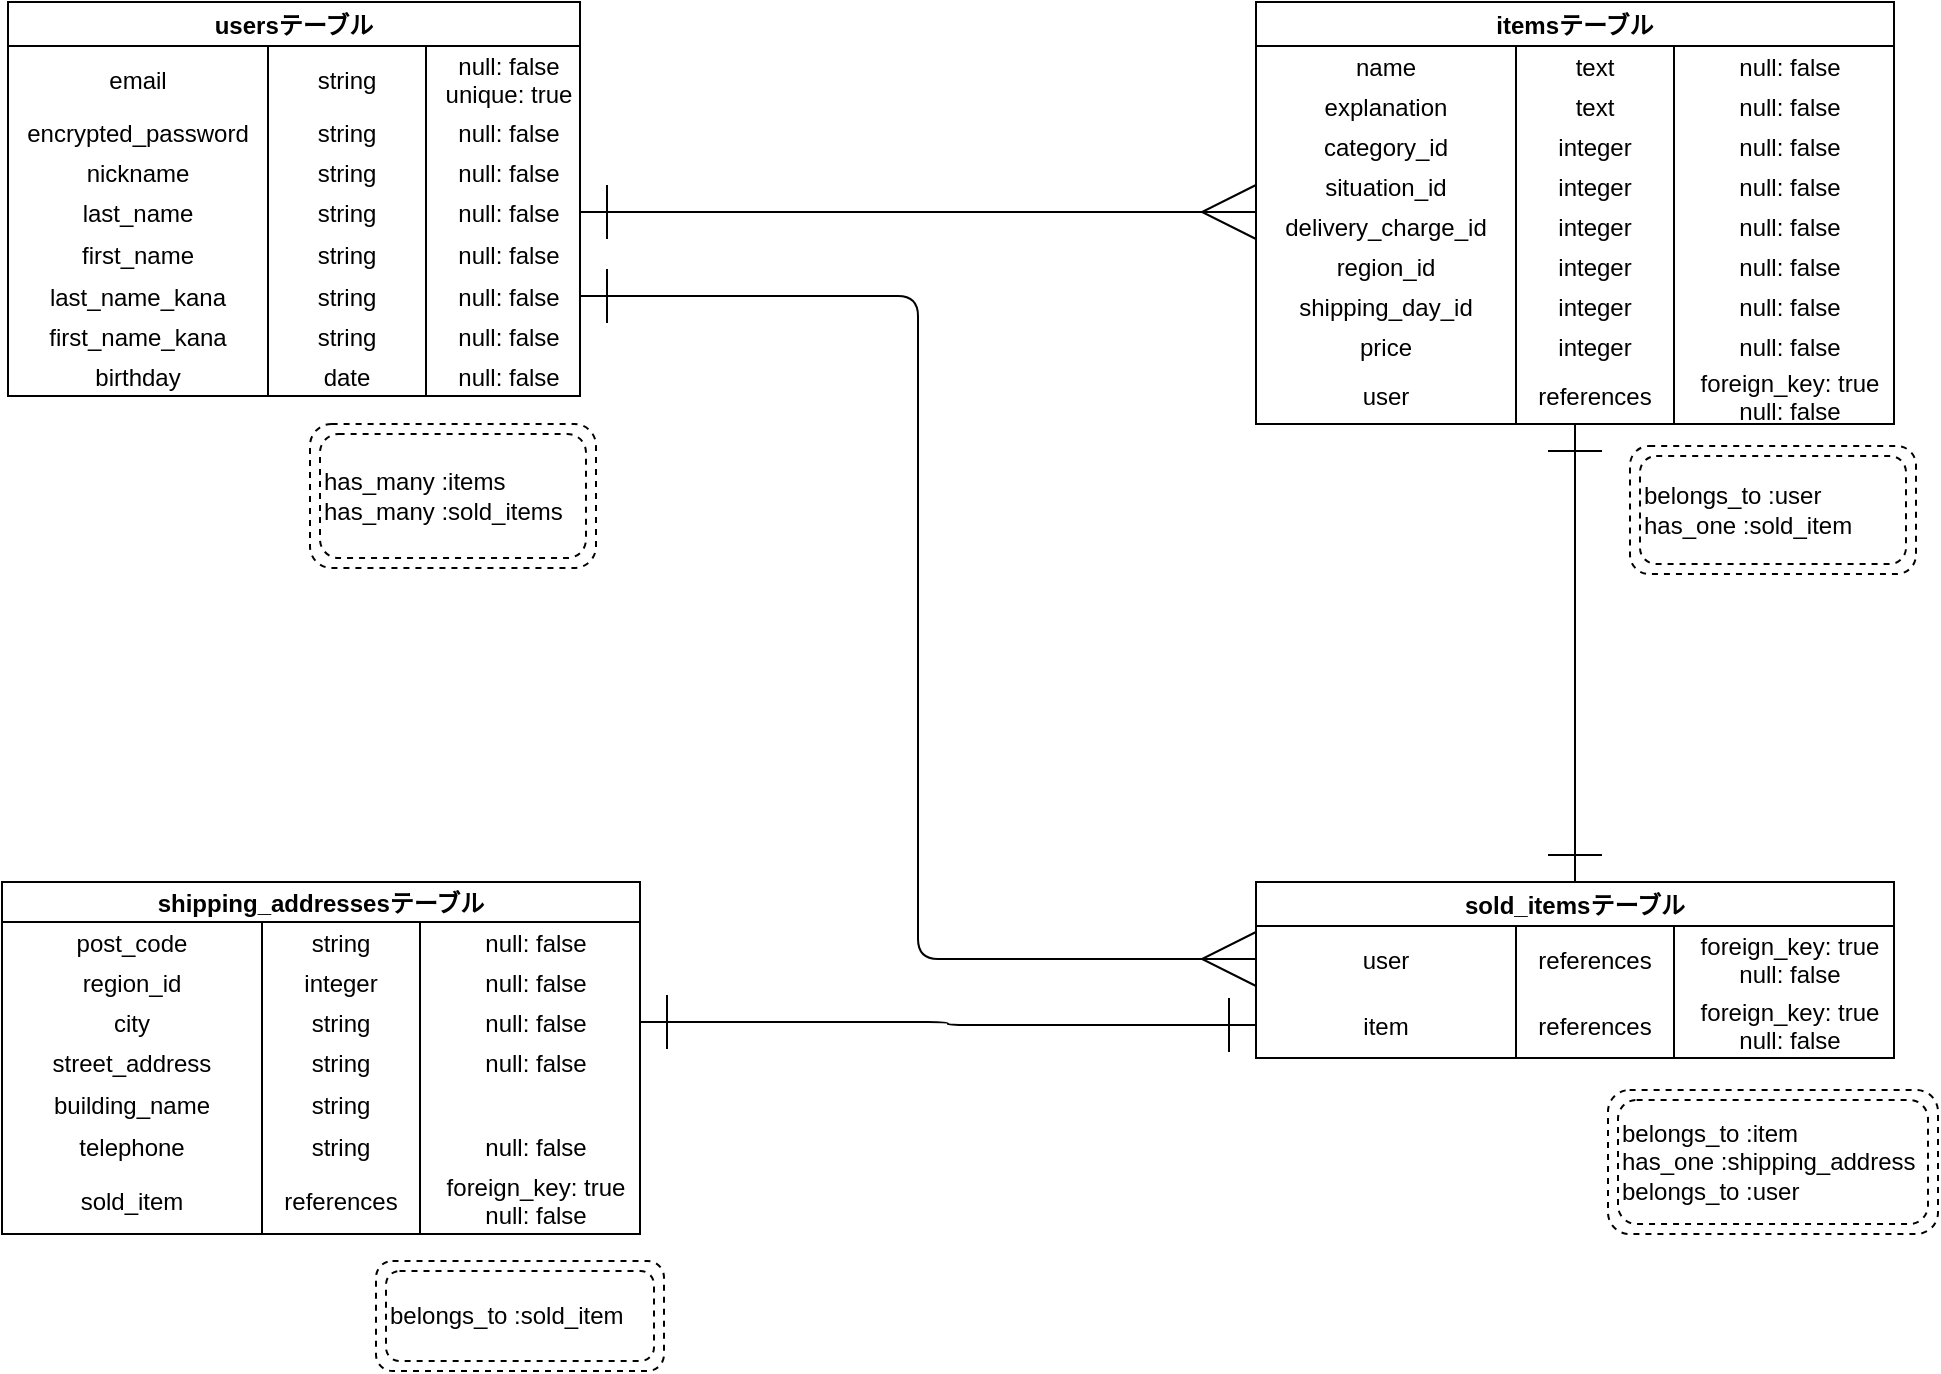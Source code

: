 <mxfile>
    <diagram id="i0aN8ngRRHYSeBtdHpMi" name="ページ1">
        <mxGraphModel dx="1487" dy="973" grid="1" gridSize="11" guides="0" tooltips="1" connect="1" arrows="1" fold="1" page="1" pageScale="1" pageWidth="827" pageHeight="1169" math="0" shadow="0">
            <root>
                <mxCell id="0"/>
                <mxCell id="1" parent="0"/>
                <mxCell id="2" value="usersテーブル" style="shape=table;startSize=22;container=1;collapsible=1;childLayout=tableLayout;fixedRows=1;rowLines=0;fontStyle=1;align=center;resizeLast=1;" parent="1" vertex="1">
                    <mxGeometry x="3" width="286" height="197" as="geometry"/>
                </mxCell>
                <mxCell id="52" style="shape=tableRow;horizontal=0;startSize=0;swimlaneHead=0;swimlaneBody=0;fillColor=none;collapsible=0;dropTarget=0;points=[[0,0.5],[1,0.5]];portConstraint=eastwest;top=0;left=0;right=0;bottom=0;" parent="2" vertex="1">
                    <mxGeometry y="22" width="286" height="33" as="geometry"/>
                </mxCell>
                <mxCell id="53" value="email" style="shape=partialRectangle;connectable=0;fillColor=none;top=0;left=0;bottom=0;right=0;editable=1;overflow=hidden;" parent="52" vertex="1">
                    <mxGeometry width="130" height="33" as="geometry">
                        <mxRectangle width="130" height="33" as="alternateBounds"/>
                    </mxGeometry>
                </mxCell>
                <mxCell id="54" value="string" style="shape=partialRectangle;connectable=0;fillColor=none;top=0;left=0;bottom=0;right=0;editable=1;overflow=hidden;" parent="52" vertex="1">
                    <mxGeometry x="130" width="79" height="33" as="geometry">
                        <mxRectangle width="79" height="33" as="alternateBounds"/>
                    </mxGeometry>
                </mxCell>
                <mxCell id="55" value="null: false&#10;unique: true" style="shape=partialRectangle;connectable=0;fillColor=none;top=0;left=0;bottom=0;right=0;align=center;spacingLeft=6;overflow=hidden;" parent="52" vertex="1">
                    <mxGeometry x="209" width="77" height="33" as="geometry">
                        <mxRectangle width="77" height="33" as="alternateBounds"/>
                    </mxGeometry>
                </mxCell>
                <mxCell id="47" style="shape=tableRow;horizontal=0;startSize=0;swimlaneHead=0;swimlaneBody=0;fillColor=none;collapsible=0;dropTarget=0;points=[[0,0.5],[1,0.5]];portConstraint=eastwest;top=0;left=0;right=0;bottom=0;" parent="2" vertex="1">
                    <mxGeometry y="55" width="286" height="20" as="geometry"/>
                </mxCell>
                <mxCell id="48" value="encrypted_password" style="shape=partialRectangle;connectable=0;fillColor=none;top=0;left=0;bottom=0;right=0;editable=1;overflow=hidden;" parent="47" vertex="1">
                    <mxGeometry width="130" height="20" as="geometry">
                        <mxRectangle width="130" height="20" as="alternateBounds"/>
                    </mxGeometry>
                </mxCell>
                <mxCell id="49" value="string" style="shape=partialRectangle;connectable=0;fillColor=none;top=0;left=0;bottom=0;right=0;editable=1;overflow=hidden;" parent="47" vertex="1">
                    <mxGeometry x="130" width="79" height="20" as="geometry">
                        <mxRectangle width="79" height="20" as="alternateBounds"/>
                    </mxGeometry>
                </mxCell>
                <mxCell id="50" value="null: false" style="shape=partialRectangle;connectable=0;fillColor=none;top=0;left=0;bottom=0;right=0;align=center;spacingLeft=6;overflow=hidden;" parent="47" vertex="1">
                    <mxGeometry x="209" width="77" height="20" as="geometry">
                        <mxRectangle width="77" height="20" as="alternateBounds"/>
                    </mxGeometry>
                </mxCell>
                <mxCell id="42" style="shape=tableRow;horizontal=0;startSize=0;swimlaneHead=0;swimlaneBody=0;fillColor=none;collapsible=0;dropTarget=0;points=[[0,0.5],[1,0.5]];portConstraint=eastwest;top=0;left=0;right=0;bottom=0;" parent="2" vertex="1">
                    <mxGeometry y="75" width="286" height="20" as="geometry"/>
                </mxCell>
                <mxCell id="43" value="nickname" style="shape=partialRectangle;connectable=0;fillColor=none;top=0;left=0;bottom=0;right=0;editable=1;overflow=hidden;" parent="42" vertex="1">
                    <mxGeometry width="130" height="20" as="geometry">
                        <mxRectangle width="130" height="20" as="alternateBounds"/>
                    </mxGeometry>
                </mxCell>
                <mxCell id="44" value="string" style="shape=partialRectangle;connectable=0;fillColor=none;top=0;left=0;bottom=0;right=0;editable=1;overflow=hidden;" parent="42" vertex="1">
                    <mxGeometry x="130" width="79" height="20" as="geometry">
                        <mxRectangle width="79" height="20" as="alternateBounds"/>
                    </mxGeometry>
                </mxCell>
                <mxCell id="45" value="null: false" style="shape=partialRectangle;connectable=0;fillColor=none;top=0;left=0;bottom=0;right=0;align=center;spacingLeft=6;overflow=hidden;" parent="42" vertex="1">
                    <mxGeometry x="209" width="77" height="20" as="geometry">
                        <mxRectangle width="77" height="20" as="alternateBounds"/>
                    </mxGeometry>
                </mxCell>
                <mxCell id="37" style="shape=tableRow;horizontal=0;startSize=0;swimlaneHead=0;swimlaneBody=0;fillColor=none;collapsible=0;dropTarget=0;points=[[0,0.5],[1,0.5]];portConstraint=eastwest;top=0;left=0;right=0;bottom=0;" parent="2" vertex="1">
                    <mxGeometry y="95" width="286" height="20" as="geometry"/>
                </mxCell>
                <mxCell id="38" value="last_name" style="shape=partialRectangle;connectable=0;fillColor=none;top=0;left=0;bottom=0;right=0;editable=1;overflow=hidden;" parent="37" vertex="1">
                    <mxGeometry width="130" height="20" as="geometry">
                        <mxRectangle width="130" height="20" as="alternateBounds"/>
                    </mxGeometry>
                </mxCell>
                <mxCell id="39" value="string" style="shape=partialRectangle;connectable=0;fillColor=none;top=0;left=0;bottom=0;right=0;editable=1;overflow=hidden;" parent="37" vertex="1">
                    <mxGeometry x="130" width="79" height="20" as="geometry">
                        <mxRectangle width="79" height="20" as="alternateBounds"/>
                    </mxGeometry>
                </mxCell>
                <mxCell id="40" value="null: false" style="shape=partialRectangle;connectable=0;fillColor=none;top=0;left=0;bottom=0;right=0;align=center;spacingLeft=6;overflow=hidden;" parent="37" vertex="1">
                    <mxGeometry x="209" width="77" height="20" as="geometry">
                        <mxRectangle width="77" height="20" as="alternateBounds"/>
                    </mxGeometry>
                </mxCell>
                <mxCell id="32" style="shape=tableRow;horizontal=0;startSize=0;swimlaneHead=0;swimlaneBody=0;fillColor=none;collapsible=0;dropTarget=0;points=[[0,0.5],[1,0.5]];portConstraint=eastwest;top=0;left=0;right=0;bottom=0;" parent="2" vertex="1">
                    <mxGeometry y="115" width="286" height="22" as="geometry"/>
                </mxCell>
                <mxCell id="33" value="first_name" style="shape=partialRectangle;connectable=0;fillColor=none;top=0;left=0;bottom=0;right=0;editable=1;overflow=hidden;" parent="32" vertex="1">
                    <mxGeometry width="130" height="22" as="geometry">
                        <mxRectangle width="130" height="22" as="alternateBounds"/>
                    </mxGeometry>
                </mxCell>
                <mxCell id="34" value="string" style="shape=partialRectangle;connectable=0;fillColor=none;top=0;left=0;bottom=0;right=0;editable=1;overflow=hidden;" parent="32" vertex="1">
                    <mxGeometry x="130" width="79" height="22" as="geometry">
                        <mxRectangle width="79" height="22" as="alternateBounds"/>
                    </mxGeometry>
                </mxCell>
                <mxCell id="35" value="null: false" style="shape=partialRectangle;connectable=0;fillColor=none;top=0;left=0;bottom=0;right=0;align=center;spacingLeft=6;overflow=hidden;" parent="32" vertex="1">
                    <mxGeometry x="209" width="77" height="22" as="geometry">
                        <mxRectangle width="77" height="22" as="alternateBounds"/>
                    </mxGeometry>
                </mxCell>
                <mxCell id="27" style="shape=tableRow;horizontal=0;startSize=0;swimlaneHead=0;swimlaneBody=0;fillColor=none;collapsible=0;dropTarget=0;points=[[0,0.5],[1,0.5]];portConstraint=eastwest;top=0;left=0;right=0;bottom=0;" parent="2" vertex="1">
                    <mxGeometry y="137" width="286" height="20" as="geometry"/>
                </mxCell>
                <mxCell id="28" value="last_name_kana" style="shape=partialRectangle;connectable=0;fillColor=none;top=0;left=0;bottom=0;right=0;editable=1;overflow=hidden;" parent="27" vertex="1">
                    <mxGeometry width="130" height="20" as="geometry">
                        <mxRectangle width="130" height="20" as="alternateBounds"/>
                    </mxGeometry>
                </mxCell>
                <mxCell id="29" value="string" style="shape=partialRectangle;connectable=0;fillColor=none;top=0;left=0;bottom=0;right=0;editable=1;overflow=hidden;" parent="27" vertex="1">
                    <mxGeometry x="130" width="79" height="20" as="geometry">
                        <mxRectangle width="79" height="20" as="alternateBounds"/>
                    </mxGeometry>
                </mxCell>
                <mxCell id="30" value="null: false" style="shape=partialRectangle;connectable=0;fillColor=none;top=0;left=0;bottom=0;right=0;align=center;spacingLeft=6;overflow=hidden;" parent="27" vertex="1">
                    <mxGeometry x="209" width="77" height="20" as="geometry">
                        <mxRectangle width="77" height="20" as="alternateBounds"/>
                    </mxGeometry>
                </mxCell>
                <mxCell id="6" value="" style="shape=tableRow;horizontal=0;startSize=0;swimlaneHead=0;swimlaneBody=0;fillColor=none;collapsible=0;dropTarget=0;points=[[0,0.5],[1,0.5]];portConstraint=eastwest;top=0;left=0;right=0;bottom=0;" parent="2" vertex="1">
                    <mxGeometry y="157" width="286" height="20" as="geometry"/>
                </mxCell>
                <mxCell id="21" value="first_name_kana" style="shape=partialRectangle;connectable=0;fillColor=none;top=0;left=0;bottom=0;right=0;editable=1;overflow=hidden;" parent="6" vertex="1">
                    <mxGeometry width="130" height="20" as="geometry">
                        <mxRectangle width="130" height="20" as="alternateBounds"/>
                    </mxGeometry>
                </mxCell>
                <mxCell id="7" value="string" style="shape=partialRectangle;connectable=0;fillColor=none;top=0;left=0;bottom=0;right=0;editable=1;overflow=hidden;" parent="6" vertex="1">
                    <mxGeometry x="130" width="79" height="20" as="geometry">
                        <mxRectangle width="79" height="20" as="alternateBounds"/>
                    </mxGeometry>
                </mxCell>
                <mxCell id="8" value="null: false" style="shape=partialRectangle;connectable=0;fillColor=none;top=0;left=0;bottom=0;right=0;align=center;spacingLeft=6;overflow=hidden;" parent="6" vertex="1">
                    <mxGeometry x="209" width="77" height="20" as="geometry">
                        <mxRectangle width="77" height="20" as="alternateBounds"/>
                    </mxGeometry>
                </mxCell>
                <mxCell id="12" value="" style="shape=tableRow;horizontal=0;startSize=0;swimlaneHead=0;swimlaneBody=0;fillColor=none;collapsible=0;dropTarget=0;points=[[0,0.5],[1,0.5]];portConstraint=eastwest;top=0;left=0;right=0;bottom=0;" parent="2" vertex="1">
                    <mxGeometry y="177" width="286" height="20" as="geometry"/>
                </mxCell>
                <mxCell id="23" value="birthday" style="shape=partialRectangle;connectable=0;fillColor=none;top=0;left=0;bottom=0;right=0;editable=1;overflow=hidden;" parent="12" vertex="1">
                    <mxGeometry width="130" height="20" as="geometry">
                        <mxRectangle width="130" height="20" as="alternateBounds"/>
                    </mxGeometry>
                </mxCell>
                <mxCell id="13" value="date" style="shape=partialRectangle;connectable=0;fillColor=none;top=0;left=0;bottom=0;right=0;editable=1;overflow=hidden;" parent="12" vertex="1">
                    <mxGeometry x="130" width="79" height="20" as="geometry">
                        <mxRectangle width="79" height="20" as="alternateBounds"/>
                    </mxGeometry>
                </mxCell>
                <mxCell id="14" value="null: false" style="shape=partialRectangle;connectable=0;fillColor=none;top=0;left=0;bottom=0;right=0;align=center;spacingLeft=6;overflow=hidden;" parent="12" vertex="1">
                    <mxGeometry x="209" width="77" height="20" as="geometry">
                        <mxRectangle width="77" height="20" as="alternateBounds"/>
                    </mxGeometry>
                </mxCell>
                <mxCell id="170" value="itemsテーブル" style="shape=table;startSize=22;container=1;collapsible=1;childLayout=tableLayout;fixedRows=1;rowLines=0;fontStyle=1;align=center;resizeLast=1;" parent="1" vertex="1">
                    <mxGeometry x="627" width="319" height="211" as="geometry"/>
                </mxCell>
                <mxCell id="171" style="shape=tableRow;horizontal=0;startSize=0;swimlaneHead=0;swimlaneBody=0;fillColor=none;collapsible=0;dropTarget=0;points=[[0,0.5],[1,0.5]];portConstraint=eastwest;top=0;left=0;right=0;bottom=0;" parent="170" vertex="1">
                    <mxGeometry y="22" width="319" height="20" as="geometry"/>
                </mxCell>
                <mxCell id="172" value="name" style="shape=partialRectangle;connectable=0;fillColor=none;top=0;left=0;bottom=0;right=0;editable=1;overflow=hidden;" parent="171" vertex="1">
                    <mxGeometry width="130" height="20" as="geometry">
                        <mxRectangle width="130" height="20" as="alternateBounds"/>
                    </mxGeometry>
                </mxCell>
                <mxCell id="173" value="text" style="shape=partialRectangle;connectable=0;fillColor=none;top=0;left=0;bottom=0;right=0;editable=1;overflow=hidden;" parent="171" vertex="1">
                    <mxGeometry x="130" width="79" height="20" as="geometry">
                        <mxRectangle width="79" height="20" as="alternateBounds"/>
                    </mxGeometry>
                </mxCell>
                <mxCell id="174" value="null: false" style="shape=partialRectangle;connectable=0;fillColor=none;top=0;left=0;bottom=0;right=0;align=center;spacingLeft=6;overflow=hidden;" parent="171" vertex="1">
                    <mxGeometry x="209" width="110" height="20" as="geometry">
                        <mxRectangle width="110" height="20" as="alternateBounds"/>
                    </mxGeometry>
                </mxCell>
                <mxCell id="175" style="shape=tableRow;horizontal=0;startSize=0;swimlaneHead=0;swimlaneBody=0;fillColor=none;collapsible=0;dropTarget=0;points=[[0,0.5],[1,0.5]];portConstraint=eastwest;top=0;left=0;right=0;bottom=0;" parent="170" vertex="1">
                    <mxGeometry y="42" width="319" height="20" as="geometry"/>
                </mxCell>
                <mxCell id="176" value="explanation" style="shape=partialRectangle;connectable=0;fillColor=none;top=0;left=0;bottom=0;right=0;editable=1;overflow=hidden;" parent="175" vertex="1">
                    <mxGeometry width="130" height="20" as="geometry">
                        <mxRectangle width="130" height="20" as="alternateBounds"/>
                    </mxGeometry>
                </mxCell>
                <mxCell id="177" value="text" style="shape=partialRectangle;connectable=0;fillColor=none;top=0;left=0;bottom=0;right=0;editable=1;overflow=hidden;" parent="175" vertex="1">
                    <mxGeometry x="130" width="79" height="20" as="geometry">
                        <mxRectangle width="79" height="20" as="alternateBounds"/>
                    </mxGeometry>
                </mxCell>
                <mxCell id="178" value="null: false" style="shape=partialRectangle;connectable=0;fillColor=none;top=0;left=0;bottom=0;right=0;align=center;spacingLeft=6;overflow=hidden;" parent="175" vertex="1">
                    <mxGeometry x="209" width="110" height="20" as="geometry">
                        <mxRectangle width="110" height="20" as="alternateBounds"/>
                    </mxGeometry>
                </mxCell>
                <mxCell id="179" style="shape=tableRow;horizontal=0;startSize=0;swimlaneHead=0;swimlaneBody=0;fillColor=none;collapsible=0;dropTarget=0;points=[[0,0.5],[1,0.5]];portConstraint=eastwest;top=0;left=0;right=0;bottom=0;" parent="170" vertex="1">
                    <mxGeometry y="62" width="319" height="20" as="geometry"/>
                </mxCell>
                <mxCell id="180" value="category_id" style="shape=partialRectangle;connectable=0;fillColor=none;top=0;left=0;bottom=0;right=0;editable=1;overflow=hidden;" parent="179" vertex="1">
                    <mxGeometry width="130" height="20" as="geometry">
                        <mxRectangle width="130" height="20" as="alternateBounds"/>
                    </mxGeometry>
                </mxCell>
                <mxCell id="181" value="integer" style="shape=partialRectangle;connectable=0;fillColor=none;top=0;left=0;bottom=0;right=0;editable=1;overflow=hidden;" parent="179" vertex="1">
                    <mxGeometry x="130" width="79" height="20" as="geometry">
                        <mxRectangle width="79" height="20" as="alternateBounds"/>
                    </mxGeometry>
                </mxCell>
                <mxCell id="182" value="null: false" style="shape=partialRectangle;connectable=0;fillColor=none;top=0;left=0;bottom=0;right=0;align=center;spacingLeft=6;overflow=hidden;" parent="179" vertex="1">
                    <mxGeometry x="209" width="110" height="20" as="geometry">
                        <mxRectangle width="110" height="20" as="alternateBounds"/>
                    </mxGeometry>
                </mxCell>
                <mxCell id="183" style="shape=tableRow;horizontal=0;startSize=0;swimlaneHead=0;swimlaneBody=0;fillColor=none;collapsible=0;dropTarget=0;points=[[0,0.5],[1,0.5]];portConstraint=eastwest;top=0;left=0;right=0;bottom=0;" parent="170" vertex="1">
                    <mxGeometry y="82" width="319" height="20" as="geometry"/>
                </mxCell>
                <mxCell id="184" value="situation_id" style="shape=partialRectangle;connectable=0;fillColor=none;top=0;left=0;bottom=0;right=0;editable=1;overflow=hidden;" parent="183" vertex="1">
                    <mxGeometry width="130" height="20" as="geometry">
                        <mxRectangle width="130" height="20" as="alternateBounds"/>
                    </mxGeometry>
                </mxCell>
                <mxCell id="185" value="integer" style="shape=partialRectangle;connectable=0;fillColor=none;top=0;left=0;bottom=0;right=0;editable=1;overflow=hidden;" parent="183" vertex="1">
                    <mxGeometry x="130" width="79" height="20" as="geometry">
                        <mxRectangle width="79" height="20" as="alternateBounds"/>
                    </mxGeometry>
                </mxCell>
                <mxCell id="186" value="null: false" style="shape=partialRectangle;connectable=0;fillColor=none;top=0;left=0;bottom=0;right=0;align=center;spacingLeft=6;overflow=hidden;" parent="183" vertex="1">
                    <mxGeometry x="209" width="110" height="20" as="geometry">
                        <mxRectangle width="110" height="20" as="alternateBounds"/>
                    </mxGeometry>
                </mxCell>
                <mxCell id="187" style="shape=tableRow;horizontal=0;startSize=0;swimlaneHead=0;swimlaneBody=0;fillColor=none;collapsible=0;dropTarget=0;points=[[0,0.5],[1,0.5]];portConstraint=eastwest;top=0;left=0;right=0;bottom=0;" parent="170" vertex="1">
                    <mxGeometry y="102" width="319" height="20" as="geometry"/>
                </mxCell>
                <mxCell id="188" value="delivery_charge_id" style="shape=partialRectangle;connectable=0;fillColor=none;top=0;left=0;bottom=0;right=0;editable=1;overflow=hidden;" parent="187" vertex="1">
                    <mxGeometry width="130" height="20" as="geometry">
                        <mxRectangle width="130" height="20" as="alternateBounds"/>
                    </mxGeometry>
                </mxCell>
                <mxCell id="189" value="integer" style="shape=partialRectangle;connectable=0;fillColor=none;top=0;left=0;bottom=0;right=0;editable=1;overflow=hidden;" parent="187" vertex="1">
                    <mxGeometry x="130" width="79" height="20" as="geometry">
                        <mxRectangle width="79" height="20" as="alternateBounds"/>
                    </mxGeometry>
                </mxCell>
                <mxCell id="190" value="null: false" style="shape=partialRectangle;connectable=0;fillColor=none;top=0;left=0;bottom=0;right=0;align=center;spacingLeft=6;overflow=hidden;" parent="187" vertex="1">
                    <mxGeometry x="209" width="110" height="20" as="geometry">
                        <mxRectangle width="110" height="20" as="alternateBounds"/>
                    </mxGeometry>
                </mxCell>
                <mxCell id="191" style="shape=tableRow;horizontal=0;startSize=0;swimlaneHead=0;swimlaneBody=0;fillColor=none;collapsible=0;dropTarget=0;points=[[0,0.5],[1,0.5]];portConstraint=eastwest;top=0;left=0;right=0;bottom=0;" parent="170" vertex="1">
                    <mxGeometry y="122" width="319" height="20" as="geometry"/>
                </mxCell>
                <mxCell id="192" value="region_id" style="shape=partialRectangle;connectable=0;fillColor=none;top=0;left=0;bottom=0;right=0;editable=1;overflow=hidden;" parent="191" vertex="1">
                    <mxGeometry width="130" height="20" as="geometry">
                        <mxRectangle width="130" height="20" as="alternateBounds"/>
                    </mxGeometry>
                </mxCell>
                <mxCell id="193" value="integer" style="shape=partialRectangle;connectable=0;fillColor=none;top=0;left=0;bottom=0;right=0;editable=1;overflow=hidden;" parent="191" vertex="1">
                    <mxGeometry x="130" width="79" height="20" as="geometry">
                        <mxRectangle width="79" height="20" as="alternateBounds"/>
                    </mxGeometry>
                </mxCell>
                <mxCell id="194" value="null: false" style="shape=partialRectangle;connectable=0;fillColor=none;top=0;left=0;bottom=0;right=0;align=center;spacingLeft=6;overflow=hidden;" parent="191" vertex="1">
                    <mxGeometry x="209" width="110" height="20" as="geometry">
                        <mxRectangle width="110" height="20" as="alternateBounds"/>
                    </mxGeometry>
                </mxCell>
                <mxCell id="195" value="" style="shape=tableRow;horizontal=0;startSize=0;swimlaneHead=0;swimlaneBody=0;fillColor=none;collapsible=0;dropTarget=0;points=[[0,0.5],[1,0.5]];portConstraint=eastwest;top=0;left=0;right=0;bottom=0;" parent="170" vertex="1">
                    <mxGeometry y="142" width="319" height="20" as="geometry"/>
                </mxCell>
                <mxCell id="196" value="shipping_day_id" style="shape=partialRectangle;connectable=0;fillColor=none;top=0;left=0;bottom=0;right=0;editable=1;overflow=hidden;" parent="195" vertex="1">
                    <mxGeometry width="130" height="20" as="geometry">
                        <mxRectangle width="130" height="20" as="alternateBounds"/>
                    </mxGeometry>
                </mxCell>
                <mxCell id="197" value="integer" style="shape=partialRectangle;connectable=0;fillColor=none;top=0;left=0;bottom=0;right=0;editable=1;overflow=hidden;" parent="195" vertex="1">
                    <mxGeometry x="130" width="79" height="20" as="geometry">
                        <mxRectangle width="79" height="20" as="alternateBounds"/>
                    </mxGeometry>
                </mxCell>
                <mxCell id="198" value="null: false" style="shape=partialRectangle;connectable=0;fillColor=none;top=0;left=0;bottom=0;right=0;align=center;spacingLeft=6;overflow=hidden;" parent="195" vertex="1">
                    <mxGeometry x="209" width="110" height="20" as="geometry">
                        <mxRectangle width="110" height="20" as="alternateBounds"/>
                    </mxGeometry>
                </mxCell>
                <mxCell id="199" value="" style="shape=tableRow;horizontal=0;startSize=0;swimlaneHead=0;swimlaneBody=0;fillColor=none;collapsible=0;dropTarget=0;points=[[0,0.5],[1,0.5]];portConstraint=eastwest;top=0;left=0;right=0;bottom=0;" parent="170" vertex="1">
                    <mxGeometry y="162" width="319" height="20" as="geometry"/>
                </mxCell>
                <mxCell id="200" value="price" style="shape=partialRectangle;connectable=0;fillColor=none;top=0;left=0;bottom=0;right=0;editable=1;overflow=hidden;strokeWidth=1;perimeterSpacing=1;" parent="199" vertex="1">
                    <mxGeometry width="130" height="20" as="geometry">
                        <mxRectangle width="130" height="20" as="alternateBounds"/>
                    </mxGeometry>
                </mxCell>
                <mxCell id="201" value="integer" style="shape=partialRectangle;connectable=0;fillColor=none;top=0;left=0;bottom=0;right=0;editable=1;overflow=hidden;strokeWidth=1;perimeterSpacing=1;" parent="199" vertex="1">
                    <mxGeometry x="130" width="79" height="20" as="geometry">
                        <mxRectangle width="79" height="20" as="alternateBounds"/>
                    </mxGeometry>
                </mxCell>
                <mxCell id="202" value="null: false" style="shape=partialRectangle;connectable=0;fillColor=none;top=0;left=0;bottom=0;right=0;align=center;spacingLeft=6;overflow=hidden;" parent="199" vertex="1">
                    <mxGeometry x="209" width="110" height="20" as="geometry">
                        <mxRectangle width="110" height="20" as="alternateBounds"/>
                    </mxGeometry>
                </mxCell>
                <mxCell id="291" style="shape=tableRow;horizontal=0;startSize=0;swimlaneHead=0;swimlaneBody=0;fillColor=none;collapsible=0;dropTarget=0;points=[[0,0.5],[1,0.5]];portConstraint=eastwest;top=0;left=0;right=0;bottom=0;" parent="170" vertex="1">
                    <mxGeometry y="182" width="319" height="29" as="geometry"/>
                </mxCell>
                <mxCell id="292" value="user" style="shape=partialRectangle;connectable=0;fillColor=none;top=0;left=0;bottom=0;right=0;editable=1;overflow=hidden;" parent="291" vertex="1">
                    <mxGeometry width="130" height="29" as="geometry">
                        <mxRectangle width="130" height="29" as="alternateBounds"/>
                    </mxGeometry>
                </mxCell>
                <mxCell id="293" value="references" style="shape=partialRectangle;connectable=0;fillColor=none;top=0;left=0;bottom=0;right=0;editable=1;overflow=hidden;" parent="291" vertex="1">
                    <mxGeometry x="130" width="79" height="29" as="geometry">
                        <mxRectangle width="79" height="29" as="alternateBounds"/>
                    </mxGeometry>
                </mxCell>
                <mxCell id="294" value="foreign_key: true&#10;null: false" style="shape=partialRectangle;connectable=0;fillColor=none;top=0;left=0;bottom=0;right=0;align=center;spacingLeft=6;overflow=hidden;" parent="291" vertex="1">
                    <mxGeometry x="209" width="110" height="29" as="geometry">
                        <mxRectangle width="110" height="29" as="alternateBounds"/>
                    </mxGeometry>
                </mxCell>
                <mxCell id="207" value="shipping_addressesテーブル" style="shape=table;startSize=20;container=1;collapsible=1;childLayout=tableLayout;fixedRows=1;rowLines=0;fontStyle=1;align=center;resizeLast=1;" parent="1" vertex="1">
                    <mxGeometry y="440" width="319" height="176" as="geometry"/>
                </mxCell>
                <mxCell id="208" style="shape=tableRow;horizontal=0;startSize=0;swimlaneHead=0;swimlaneBody=0;fillColor=none;collapsible=0;dropTarget=0;points=[[0,0.5],[1,0.5]];portConstraint=eastwest;top=0;left=0;right=0;bottom=0;" parent="207" vertex="1">
                    <mxGeometry y="20" width="319" height="20" as="geometry"/>
                </mxCell>
                <mxCell id="209" value="post_code" style="shape=partialRectangle;connectable=0;fillColor=none;top=0;left=0;bottom=0;right=0;editable=1;overflow=hidden;" parent="208" vertex="1">
                    <mxGeometry width="130" height="20" as="geometry">
                        <mxRectangle width="130" height="20" as="alternateBounds"/>
                    </mxGeometry>
                </mxCell>
                <mxCell id="210" value="string" style="shape=partialRectangle;connectable=0;fillColor=none;top=0;left=0;bottom=0;right=0;editable=1;overflow=hidden;" parent="208" vertex="1">
                    <mxGeometry x="130" width="79" height="20" as="geometry">
                        <mxRectangle width="79" height="20" as="alternateBounds"/>
                    </mxGeometry>
                </mxCell>
                <mxCell id="211" value="null: false" style="shape=partialRectangle;connectable=0;fillColor=none;top=0;left=0;bottom=0;right=0;align=center;spacingLeft=6;overflow=hidden;" parent="208" vertex="1">
                    <mxGeometry x="209" width="110" height="20" as="geometry">
                        <mxRectangle width="110" height="20" as="alternateBounds"/>
                    </mxGeometry>
                </mxCell>
                <mxCell id="212" style="shape=tableRow;horizontal=0;startSize=0;swimlaneHead=0;swimlaneBody=0;fillColor=none;collapsible=0;dropTarget=0;points=[[0,0.5],[1,0.5]];portConstraint=eastwest;top=0;left=0;right=0;bottom=0;" parent="207" vertex="1">
                    <mxGeometry y="40" width="319" height="20" as="geometry"/>
                </mxCell>
                <mxCell id="213" value="region_id" style="shape=partialRectangle;connectable=0;fillColor=none;top=0;left=0;bottom=0;right=0;editable=1;overflow=hidden;" parent="212" vertex="1">
                    <mxGeometry width="130" height="20" as="geometry">
                        <mxRectangle width="130" height="20" as="alternateBounds"/>
                    </mxGeometry>
                </mxCell>
                <mxCell id="214" value="integer" style="shape=partialRectangle;connectable=0;fillColor=none;top=0;left=0;bottom=0;right=0;editable=1;overflow=hidden;" parent="212" vertex="1">
                    <mxGeometry x="130" width="79" height="20" as="geometry">
                        <mxRectangle width="79" height="20" as="alternateBounds"/>
                    </mxGeometry>
                </mxCell>
                <mxCell id="215" value="null: false" style="shape=partialRectangle;connectable=0;fillColor=none;top=0;left=0;bottom=0;right=0;align=center;spacingLeft=6;overflow=hidden;" parent="212" vertex="1">
                    <mxGeometry x="209" width="110" height="20" as="geometry">
                        <mxRectangle width="110" height="20" as="alternateBounds"/>
                    </mxGeometry>
                </mxCell>
                <mxCell id="216" style="shape=tableRow;horizontal=0;startSize=0;swimlaneHead=0;swimlaneBody=0;fillColor=none;collapsible=0;dropTarget=0;points=[[0,0.5],[1,0.5]];portConstraint=eastwest;top=0;left=0;right=0;bottom=0;" parent="207" vertex="1">
                    <mxGeometry y="60" width="319" height="20" as="geometry"/>
                </mxCell>
                <mxCell id="217" value="city" style="shape=partialRectangle;connectable=0;fillColor=none;top=0;left=0;bottom=0;right=0;editable=1;overflow=hidden;" parent="216" vertex="1">
                    <mxGeometry width="130" height="20" as="geometry">
                        <mxRectangle width="130" height="20" as="alternateBounds"/>
                    </mxGeometry>
                </mxCell>
                <mxCell id="218" value="string" style="shape=partialRectangle;connectable=0;fillColor=none;top=0;left=0;bottom=0;right=0;editable=1;overflow=hidden;" parent="216" vertex="1">
                    <mxGeometry x="130" width="79" height="20" as="geometry">
                        <mxRectangle width="79" height="20" as="alternateBounds"/>
                    </mxGeometry>
                </mxCell>
                <mxCell id="219" value="null: false" style="shape=partialRectangle;connectable=0;fillColor=none;top=0;left=0;bottom=0;right=0;align=center;spacingLeft=6;overflow=hidden;" parent="216" vertex="1">
                    <mxGeometry x="209" width="110" height="20" as="geometry">
                        <mxRectangle width="110" height="20" as="alternateBounds"/>
                    </mxGeometry>
                </mxCell>
                <mxCell id="220" style="shape=tableRow;horizontal=0;startSize=0;swimlaneHead=0;swimlaneBody=0;fillColor=none;collapsible=0;dropTarget=0;points=[[0,0.5],[1,0.5]];portConstraint=eastwest;top=0;left=0;right=0;bottom=0;" parent="207" vertex="1">
                    <mxGeometry y="80" width="319" height="20" as="geometry"/>
                </mxCell>
                <mxCell id="221" value="street_address" style="shape=partialRectangle;connectable=0;fillColor=none;top=0;left=0;bottom=0;right=0;editable=1;overflow=hidden;" parent="220" vertex="1">
                    <mxGeometry width="130" height="20" as="geometry">
                        <mxRectangle width="130" height="20" as="alternateBounds"/>
                    </mxGeometry>
                </mxCell>
                <mxCell id="222" value="string" style="shape=partialRectangle;connectable=0;fillColor=none;top=0;left=0;bottom=0;right=0;editable=1;overflow=hidden;" parent="220" vertex="1">
                    <mxGeometry x="130" width="79" height="20" as="geometry">
                        <mxRectangle width="79" height="20" as="alternateBounds"/>
                    </mxGeometry>
                </mxCell>
                <mxCell id="223" value="null: false" style="shape=partialRectangle;connectable=0;fillColor=none;top=0;left=0;bottom=0;right=0;align=center;spacingLeft=6;overflow=hidden;" parent="220" vertex="1">
                    <mxGeometry x="209" width="110" height="20" as="geometry">
                        <mxRectangle width="110" height="20" as="alternateBounds"/>
                    </mxGeometry>
                </mxCell>
                <mxCell id="224" style="shape=tableRow;horizontal=0;startSize=0;swimlaneHead=0;swimlaneBody=0;fillColor=none;collapsible=0;dropTarget=0;points=[[0,0.5],[1,0.5]];portConstraint=eastwest;top=0;left=0;right=0;bottom=0;" parent="207" vertex="1">
                    <mxGeometry y="100" width="319" height="22" as="geometry"/>
                </mxCell>
                <mxCell id="225" value="building_name" style="shape=partialRectangle;connectable=0;fillColor=none;top=0;left=0;bottom=0;right=0;editable=1;overflow=hidden;" parent="224" vertex="1">
                    <mxGeometry width="130" height="22" as="geometry">
                        <mxRectangle width="130" height="22" as="alternateBounds"/>
                    </mxGeometry>
                </mxCell>
                <mxCell id="226" value="string" style="shape=partialRectangle;connectable=0;fillColor=none;top=0;left=0;bottom=0;right=0;editable=1;overflow=hidden;" parent="224" vertex="1">
                    <mxGeometry x="130" width="79" height="22" as="geometry">
                        <mxRectangle width="79" height="22" as="alternateBounds"/>
                    </mxGeometry>
                </mxCell>
                <mxCell id="227" value="" style="shape=partialRectangle;connectable=0;fillColor=none;top=0;left=0;bottom=0;right=0;align=center;spacingLeft=6;overflow=hidden;" parent="224" vertex="1">
                    <mxGeometry x="209" width="110" height="22" as="geometry">
                        <mxRectangle width="110" height="22" as="alternateBounds"/>
                    </mxGeometry>
                </mxCell>
                <mxCell id="228" style="shape=tableRow;horizontal=0;startSize=0;swimlaneHead=0;swimlaneBody=0;fillColor=none;collapsible=0;dropTarget=0;points=[[0,0.5],[1,0.5]];portConstraint=eastwest;top=0;left=0;right=0;bottom=0;" parent="207" vertex="1">
                    <mxGeometry y="122" width="319" height="20" as="geometry"/>
                </mxCell>
                <mxCell id="229" value="telephone" style="shape=partialRectangle;connectable=0;fillColor=none;top=0;left=0;bottom=0;right=0;editable=1;overflow=hidden;" parent="228" vertex="1">
                    <mxGeometry width="130" height="20" as="geometry">
                        <mxRectangle width="130" height="20" as="alternateBounds"/>
                    </mxGeometry>
                </mxCell>
                <mxCell id="230" value="string" style="shape=partialRectangle;connectable=0;fillColor=none;top=0;left=0;bottom=0;right=0;editable=1;overflow=hidden;" parent="228" vertex="1">
                    <mxGeometry x="130" width="79" height="20" as="geometry">
                        <mxRectangle width="79" height="20" as="alternateBounds"/>
                    </mxGeometry>
                </mxCell>
                <mxCell id="231" value="null: false" style="shape=partialRectangle;connectable=0;fillColor=none;top=0;left=0;bottom=0;right=0;align=center;spacingLeft=6;overflow=hidden;" parent="228" vertex="1">
                    <mxGeometry x="209" width="110" height="20" as="geometry">
                        <mxRectangle width="110" height="20" as="alternateBounds"/>
                    </mxGeometry>
                </mxCell>
                <mxCell id="236" value="" style="shape=tableRow;horizontal=0;startSize=0;swimlaneHead=0;swimlaneBody=0;fillColor=none;collapsible=0;dropTarget=0;points=[[0,0.5],[1,0.5]];portConstraint=eastwest;top=0;left=0;right=0;bottom=0;" parent="207" vertex="1">
                    <mxGeometry y="142" width="319" height="34" as="geometry"/>
                </mxCell>
                <mxCell id="237" value="sold_item" style="shape=partialRectangle;connectable=0;fillColor=none;top=0;left=0;bottom=0;right=0;editable=1;overflow=hidden;strokeWidth=1;perimeterSpacing=1;" parent="236" vertex="1">
                    <mxGeometry width="130" height="34" as="geometry">
                        <mxRectangle width="130" height="34" as="alternateBounds"/>
                    </mxGeometry>
                </mxCell>
                <mxCell id="238" value="references" style="shape=partialRectangle;connectable=0;fillColor=none;top=0;left=0;bottom=0;right=0;editable=1;overflow=hidden;strokeWidth=1;perimeterSpacing=1;" parent="236" vertex="1">
                    <mxGeometry x="130" width="79" height="34" as="geometry">
                        <mxRectangle width="79" height="34" as="alternateBounds"/>
                    </mxGeometry>
                </mxCell>
                <mxCell id="239" value="foreign_key: true&#10;null: false" style="shape=partialRectangle;connectable=0;fillColor=none;top=0;left=0;bottom=0;right=0;align=center;spacingLeft=6;overflow=hidden;" parent="236" vertex="1">
                    <mxGeometry x="209" width="110" height="34" as="geometry">
                        <mxRectangle width="110" height="34" as="alternateBounds"/>
                    </mxGeometry>
                </mxCell>
                <mxCell id="244" value="sold_itemsテーブル" style="shape=table;startSize=22;container=1;collapsible=1;childLayout=tableLayout;fixedRows=1;rowLines=0;fontStyle=1;align=center;resizeLast=1;" parent="1" vertex="1">
                    <mxGeometry x="627" y="440" width="319" height="88" as="geometry"/>
                </mxCell>
                <mxCell id="245" style="shape=tableRow;horizontal=0;startSize=0;swimlaneHead=0;swimlaneBody=0;fillColor=none;collapsible=0;dropTarget=0;points=[[0,0.5],[1,0.5]];portConstraint=eastwest;top=0;left=0;right=0;bottom=0;" parent="244" vertex="1">
                    <mxGeometry y="22" width="319" height="33" as="geometry"/>
                </mxCell>
                <mxCell id="246" value="user" style="shape=partialRectangle;connectable=0;fillColor=none;top=0;left=0;bottom=0;right=0;editable=1;overflow=hidden;" parent="245" vertex="1">
                    <mxGeometry width="130" height="33" as="geometry">
                        <mxRectangle width="130" height="33" as="alternateBounds"/>
                    </mxGeometry>
                </mxCell>
                <mxCell id="247" value="references" style="shape=partialRectangle;connectable=0;fillColor=none;top=0;left=0;bottom=0;right=0;editable=1;overflow=hidden;" parent="245" vertex="1">
                    <mxGeometry x="130" width="79" height="33" as="geometry">
                        <mxRectangle width="79" height="33" as="alternateBounds"/>
                    </mxGeometry>
                </mxCell>
                <mxCell id="248" value="foreign_key: true&#10;null: false" style="shape=partialRectangle;connectable=0;fillColor=none;top=0;left=0;bottom=0;right=0;align=center;spacingLeft=6;overflow=hidden;" parent="245" vertex="1">
                    <mxGeometry x="209" width="110" height="33" as="geometry">
                        <mxRectangle width="110" height="33" as="alternateBounds"/>
                    </mxGeometry>
                </mxCell>
                <mxCell id="249" style="shape=tableRow;horizontal=0;startSize=0;swimlaneHead=0;swimlaneBody=0;fillColor=none;collapsible=0;dropTarget=0;points=[[0,0.5],[1,0.5]];portConstraint=eastwest;top=0;left=0;right=0;bottom=0;" parent="244" vertex="1">
                    <mxGeometry y="55" width="319" height="33" as="geometry"/>
                </mxCell>
                <mxCell id="250" value="item" style="shape=partialRectangle;connectable=0;fillColor=none;top=0;left=0;bottom=0;right=0;editable=1;overflow=hidden;" parent="249" vertex="1">
                    <mxGeometry width="130" height="33" as="geometry">
                        <mxRectangle width="130" height="33" as="alternateBounds"/>
                    </mxGeometry>
                </mxCell>
                <mxCell id="251" value="references" style="shape=partialRectangle;connectable=0;fillColor=none;top=0;left=0;bottom=0;right=0;editable=1;overflow=hidden;" parent="249" vertex="1">
                    <mxGeometry x="130" width="79" height="33" as="geometry">
                        <mxRectangle width="79" height="33" as="alternateBounds"/>
                    </mxGeometry>
                </mxCell>
                <mxCell id="252" value="foreign_key: true&#10;null: false" style="shape=partialRectangle;connectable=0;fillColor=none;top=0;left=0;bottom=0;right=0;align=center;spacingLeft=6;overflow=hidden;" parent="249" vertex="1">
                    <mxGeometry x="209" width="110" height="33" as="geometry">
                        <mxRectangle width="110" height="33" as="alternateBounds"/>
                    </mxGeometry>
                </mxCell>
                <mxCell id="285" value="" style="edgeStyle=entityRelationEdgeStyle;fontSize=12;html=1;endArrow=ERmany;exitX=1;exitY=0.5;exitDx=0;exitDy=0;spacing=2;strokeWidth=1;endSize=25;endFill=0;startArrow=ERone;startFill=0;startSize=25;" parent="1" source="37" edge="1">
                    <mxGeometry width="100" height="100" relative="1" as="geometry">
                        <mxPoint x="572" y="496" as="sourcePoint"/>
                        <mxPoint x="627" y="105" as="targetPoint"/>
                    </mxGeometry>
                </mxCell>
                <mxCell id="289" value="" style="edgeStyle=elbowEdgeStyle;fontSize=12;html=1;endArrow=ERone;exitX=1;exitY=0.5;exitDx=0;exitDy=0;spacing=2;strokeWidth=1;endSize=25;endFill=0;startArrow=ERone;startFill=0;startSize=25;entryX=0;entryY=0.5;entryDx=0;entryDy=0;" parent="1" source="216" target="249" edge="1">
                    <mxGeometry width="100" height="100" relative="1" as="geometry">
                        <mxPoint x="319" y="349" as="sourcePoint"/>
                        <mxPoint x="627" y="553.938" as="targetPoint"/>
                    </mxGeometry>
                </mxCell>
                <mxCell id="290" value="" style="edgeStyle=elbowEdgeStyle;fontSize=12;html=1;endArrow=ERone;spacing=2;strokeWidth=1;endSize=25;endFill=0;startArrow=ERone;startFill=0;startSize=25;elbow=vertical;entryX=0.5;entryY=1;entryDx=0;entryDy=0;" parent="1" source="244" target="170" edge="1">
                    <mxGeometry width="100" height="100" relative="1" as="geometry">
                        <mxPoint x="528.14" y="275" as="sourcePoint"/>
                        <mxPoint x="682" y="231" as="targetPoint"/>
                    </mxGeometry>
                </mxCell>
                <mxCell id="296" value="has_many :items&lt;br&gt;has_many :sold_items" style="shape=ext;margin=3;double=1;whiteSpace=wrap;html=1;align=left;rounded=1;shadow=0;glass=0;dashed=1;sketch=0;fillStyle=auto;strokeColor=default;strokeWidth=1;fontSize=12;gradientColor=none;" parent="1" vertex="1">
                    <mxGeometry x="154" y="211" width="143" height="72" as="geometry"/>
                </mxCell>
                <mxCell id="297" value="belongs_to :item&lt;br&gt;has_one :shipping_address&lt;br&gt;belongs_to :user" style="shape=ext;margin=3;double=1;whiteSpace=wrap;html=1;align=left;rounded=1;shadow=0;glass=0;dashed=1;sketch=0;fillStyle=auto;strokeColor=default;strokeWidth=1;fontSize=12;gradientColor=none;" parent="1" vertex="1">
                    <mxGeometry x="803" y="544" width="165" height="72" as="geometry"/>
                </mxCell>
                <mxCell id="298" value="belongs_to :sold_item" style="shape=ext;margin=3;double=1;whiteSpace=wrap;html=1;align=left;rounded=1;shadow=0;glass=0;dashed=1;sketch=0;fillStyle=auto;strokeColor=default;strokeWidth=1;fontSize=12;gradientColor=none;" parent="1" vertex="1">
                    <mxGeometry x="187" y="629.5" width="144" height="55" as="geometry"/>
                </mxCell>
                <mxCell id="299" value="belongs_to :user&lt;br&gt;has_one :sold_item" style="shape=ext;margin=3;double=1;whiteSpace=wrap;html=1;align=left;rounded=1;shadow=0;glass=0;dashed=1;sketch=0;fillStyle=auto;strokeColor=default;strokeWidth=1;fontSize=12;gradientColor=none;" parent="1" vertex="1">
                    <mxGeometry x="814" y="222" width="143" height="64" as="geometry"/>
                </mxCell>
                <mxCell id="300" value="" style="edgeStyle=elbowEdgeStyle;fontSize=12;html=1;endArrow=ERmany;spacing=2;strokeWidth=1;endSize=25;endFill=0;startArrow=ERone;startFill=0;startSize=25;exitX=1;exitY=0.5;exitDx=0;exitDy=0;entryX=0;entryY=0.5;entryDx=0;entryDy=0;" parent="1" source="27" target="245" edge="1">
                    <mxGeometry width="100" height="100" relative="1" as="geometry">
                        <mxPoint x="308" y="154" as="sourcePoint"/>
                        <mxPoint x="561" y="396" as="targetPoint"/>
                    </mxGeometry>
                </mxCell>
            </root>
        </mxGraphModel>
    </diagram>
</mxfile>